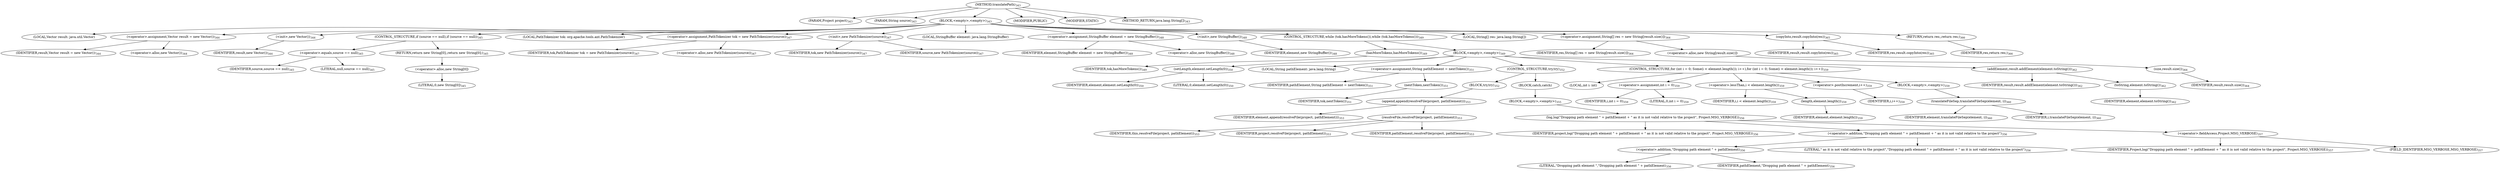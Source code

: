 digraph "translatePath" {  
"764" [label = <(METHOD,translatePath)<SUB>343</SUB>> ]
"765" [label = <(PARAM,Project project)<SUB>343</SUB>> ]
"766" [label = <(PARAM,String source)<SUB>343</SUB>> ]
"767" [label = <(BLOCK,&lt;empty&gt;,&lt;empty&gt;)<SUB>343</SUB>> ]
"69" [label = <(LOCAL,Vector result: java.util.Vector)> ]
"768" [label = <(&lt;operator&gt;.assignment,Vector result = new Vector())<SUB>344</SUB>> ]
"769" [label = <(IDENTIFIER,result,Vector result = new Vector())<SUB>344</SUB>> ]
"770" [label = <(&lt;operator&gt;.alloc,new Vector())<SUB>344</SUB>> ]
"771" [label = <(&lt;init&gt;,new Vector())<SUB>344</SUB>> ]
"68" [label = <(IDENTIFIER,result,new Vector())<SUB>344</SUB>> ]
"772" [label = <(CONTROL_STRUCTURE,if (source == null),if (source == null))<SUB>345</SUB>> ]
"773" [label = <(&lt;operator&gt;.equals,source == null)<SUB>345</SUB>> ]
"774" [label = <(IDENTIFIER,source,source == null)<SUB>345</SUB>> ]
"775" [label = <(LITERAL,null,source == null)<SUB>345</SUB>> ]
"776" [label = <(RETURN,return new String[0];,return new String[0];)<SUB>345</SUB>> ]
"777" [label = <(&lt;operator&gt;.alloc,new String[0])> ]
"778" [label = <(LITERAL,0,new String[0])<SUB>345</SUB>> ]
"71" [label = <(LOCAL,PathTokenizer tok: org.apache.tools.ant.PathTokenizer)> ]
"779" [label = <(&lt;operator&gt;.assignment,PathTokenizer tok = new PathTokenizer(source))<SUB>347</SUB>> ]
"780" [label = <(IDENTIFIER,tok,PathTokenizer tok = new PathTokenizer(source))<SUB>347</SUB>> ]
"781" [label = <(&lt;operator&gt;.alloc,new PathTokenizer(source))<SUB>347</SUB>> ]
"782" [label = <(&lt;init&gt;,new PathTokenizer(source))<SUB>347</SUB>> ]
"70" [label = <(IDENTIFIER,tok,new PathTokenizer(source))<SUB>347</SUB>> ]
"783" [label = <(IDENTIFIER,source,new PathTokenizer(source))<SUB>347</SUB>> ]
"73" [label = <(LOCAL,StringBuffer element: java.lang.StringBuffer)> ]
"784" [label = <(&lt;operator&gt;.assignment,StringBuffer element = new StringBuffer())<SUB>348</SUB>> ]
"785" [label = <(IDENTIFIER,element,StringBuffer element = new StringBuffer())<SUB>348</SUB>> ]
"786" [label = <(&lt;operator&gt;.alloc,new StringBuffer())<SUB>348</SUB>> ]
"787" [label = <(&lt;init&gt;,new StringBuffer())<SUB>348</SUB>> ]
"72" [label = <(IDENTIFIER,element,new StringBuffer())<SUB>348</SUB>> ]
"788" [label = <(CONTROL_STRUCTURE,while (tok.hasMoreTokens()),while (tok.hasMoreTokens()))<SUB>349</SUB>> ]
"789" [label = <(hasMoreTokens,hasMoreTokens())<SUB>349</SUB>> ]
"790" [label = <(IDENTIFIER,tok,hasMoreTokens())<SUB>349</SUB>> ]
"791" [label = <(BLOCK,&lt;empty&gt;,&lt;empty&gt;)<SUB>349</SUB>> ]
"792" [label = <(setLength,element.setLength(0))<SUB>350</SUB>> ]
"793" [label = <(IDENTIFIER,element,element.setLength(0))<SUB>350</SUB>> ]
"794" [label = <(LITERAL,0,element.setLength(0))<SUB>350</SUB>> ]
"795" [label = <(LOCAL,String pathElement: java.lang.String)> ]
"796" [label = <(&lt;operator&gt;.assignment,String pathElement = nextToken())<SUB>351</SUB>> ]
"797" [label = <(IDENTIFIER,pathElement,String pathElement = nextToken())<SUB>351</SUB>> ]
"798" [label = <(nextToken,nextToken())<SUB>351</SUB>> ]
"799" [label = <(IDENTIFIER,tok,nextToken())<SUB>351</SUB>> ]
"800" [label = <(CONTROL_STRUCTURE,try,try)<SUB>352</SUB>> ]
"801" [label = <(BLOCK,try,try)<SUB>352</SUB>> ]
"802" [label = <(append,append(resolveFile(project, pathElement)))<SUB>353</SUB>> ]
"803" [label = <(IDENTIFIER,element,append(resolveFile(project, pathElement)))<SUB>353</SUB>> ]
"804" [label = <(resolveFile,resolveFile(project, pathElement))<SUB>353</SUB>> ]
"805" [label = <(IDENTIFIER,this,resolveFile(project, pathElement))<SUB>353</SUB>> ]
"806" [label = <(IDENTIFIER,project,resolveFile(project, pathElement))<SUB>353</SUB>> ]
"807" [label = <(IDENTIFIER,pathElement,resolveFile(project, pathElement))<SUB>353</SUB>> ]
"808" [label = <(BLOCK,catch,catch)> ]
"809" [label = <(BLOCK,&lt;empty&gt;,&lt;empty&gt;)<SUB>355</SUB>> ]
"810" [label = <(log,log(&quot;Dropping path element &quot; + pathElement + &quot; as it is not valid relative to the project&quot;, Project.MSG_VERBOSE))<SUB>356</SUB>> ]
"811" [label = <(IDENTIFIER,project,log(&quot;Dropping path element &quot; + pathElement + &quot; as it is not valid relative to the project&quot;, Project.MSG_VERBOSE))<SUB>356</SUB>> ]
"812" [label = <(&lt;operator&gt;.addition,&quot;Dropping path element &quot; + pathElement + &quot; as it is not valid relative to the project&quot;)<SUB>356</SUB>> ]
"813" [label = <(&lt;operator&gt;.addition,&quot;Dropping path element &quot; + pathElement)<SUB>356</SUB>> ]
"814" [label = <(LITERAL,&quot;Dropping path element &quot;,&quot;Dropping path element &quot; + pathElement)<SUB>356</SUB>> ]
"815" [label = <(IDENTIFIER,pathElement,&quot;Dropping path element &quot; + pathElement)<SUB>356</SUB>> ]
"816" [label = <(LITERAL,&quot; as it is not valid relative to the project&quot;,&quot;Dropping path element &quot; + pathElement + &quot; as it is not valid relative to the project&quot;)<SUB>356</SUB>> ]
"817" [label = <(&lt;operator&gt;.fieldAccess,Project.MSG_VERBOSE)<SUB>357</SUB>> ]
"818" [label = <(IDENTIFIER,Project,log(&quot;Dropping path element &quot; + pathElement + &quot; as it is not valid relative to the project&quot;, Project.MSG_VERBOSE))<SUB>357</SUB>> ]
"819" [label = <(FIELD_IDENTIFIER,MSG_VERBOSE,MSG_VERBOSE)<SUB>357</SUB>> ]
"820" [label = <(CONTROL_STRUCTURE,for (int i = 0; Some(i &lt; element.length()); i++),for (int i = 0; Some(i &lt; element.length()); i++))<SUB>359</SUB>> ]
"821" [label = <(LOCAL,int i: int)> ]
"822" [label = <(&lt;operator&gt;.assignment,int i = 0)<SUB>359</SUB>> ]
"823" [label = <(IDENTIFIER,i,int i = 0)<SUB>359</SUB>> ]
"824" [label = <(LITERAL,0,int i = 0)<SUB>359</SUB>> ]
"825" [label = <(&lt;operator&gt;.lessThan,i &lt; element.length())<SUB>359</SUB>> ]
"826" [label = <(IDENTIFIER,i,i &lt; element.length())<SUB>359</SUB>> ]
"827" [label = <(length,element.length())<SUB>359</SUB>> ]
"828" [label = <(IDENTIFIER,element,element.length())<SUB>359</SUB>> ]
"829" [label = <(&lt;operator&gt;.postIncrement,i++)<SUB>359</SUB>> ]
"830" [label = <(IDENTIFIER,i,i++)<SUB>359</SUB>> ]
"831" [label = <(BLOCK,&lt;empty&gt;,&lt;empty&gt;)<SUB>359</SUB>> ]
"832" [label = <(translateFileSep,translateFileSep(element, i))<SUB>360</SUB>> ]
"833" [label = <(IDENTIFIER,element,translateFileSep(element, i))<SUB>360</SUB>> ]
"834" [label = <(IDENTIFIER,i,translateFileSep(element, i))<SUB>360</SUB>> ]
"835" [label = <(addElement,result.addElement(element.toString()))<SUB>362</SUB>> ]
"836" [label = <(IDENTIFIER,result,result.addElement(element.toString()))<SUB>362</SUB>> ]
"837" [label = <(toString,element.toString())<SUB>362</SUB>> ]
"838" [label = <(IDENTIFIER,element,element.toString())<SUB>362</SUB>> ]
"839" [label = <(LOCAL,String[] res: java.lang.String[])> ]
"840" [label = <(&lt;operator&gt;.assignment,String[] res = new String[result.size()])<SUB>364</SUB>> ]
"841" [label = <(IDENTIFIER,res,String[] res = new String[result.size()])<SUB>364</SUB>> ]
"842" [label = <(&lt;operator&gt;.alloc,new String[result.size()])> ]
"843" [label = <(size,result.size())<SUB>364</SUB>> ]
"844" [label = <(IDENTIFIER,result,result.size())<SUB>364</SUB>> ]
"845" [label = <(copyInto,result.copyInto(res))<SUB>365</SUB>> ]
"846" [label = <(IDENTIFIER,result,result.copyInto(res))<SUB>365</SUB>> ]
"847" [label = <(IDENTIFIER,res,result.copyInto(res))<SUB>365</SUB>> ]
"848" [label = <(RETURN,return res;,return res;)<SUB>366</SUB>> ]
"849" [label = <(IDENTIFIER,res,return res;)<SUB>366</SUB>> ]
"850" [label = <(MODIFIER,PUBLIC)> ]
"851" [label = <(MODIFIER,STATIC)> ]
"852" [label = <(METHOD_RETURN,java.lang.String[])<SUB>343</SUB>> ]
  "764" -> "765" 
  "764" -> "766" 
  "764" -> "767" 
  "764" -> "850" 
  "764" -> "851" 
  "764" -> "852" 
  "767" -> "69" 
  "767" -> "768" 
  "767" -> "771" 
  "767" -> "772" 
  "767" -> "71" 
  "767" -> "779" 
  "767" -> "782" 
  "767" -> "73" 
  "767" -> "784" 
  "767" -> "787" 
  "767" -> "788" 
  "767" -> "839" 
  "767" -> "840" 
  "767" -> "845" 
  "767" -> "848" 
  "768" -> "769" 
  "768" -> "770" 
  "771" -> "68" 
  "772" -> "773" 
  "772" -> "776" 
  "773" -> "774" 
  "773" -> "775" 
  "776" -> "777" 
  "777" -> "778" 
  "779" -> "780" 
  "779" -> "781" 
  "782" -> "70" 
  "782" -> "783" 
  "784" -> "785" 
  "784" -> "786" 
  "787" -> "72" 
  "788" -> "789" 
  "788" -> "791" 
  "789" -> "790" 
  "791" -> "792" 
  "791" -> "795" 
  "791" -> "796" 
  "791" -> "800" 
  "791" -> "820" 
  "791" -> "835" 
  "792" -> "793" 
  "792" -> "794" 
  "796" -> "797" 
  "796" -> "798" 
  "798" -> "799" 
  "800" -> "801" 
  "800" -> "808" 
  "801" -> "802" 
  "802" -> "803" 
  "802" -> "804" 
  "804" -> "805" 
  "804" -> "806" 
  "804" -> "807" 
  "808" -> "809" 
  "809" -> "810" 
  "810" -> "811" 
  "810" -> "812" 
  "810" -> "817" 
  "812" -> "813" 
  "812" -> "816" 
  "813" -> "814" 
  "813" -> "815" 
  "817" -> "818" 
  "817" -> "819" 
  "820" -> "821" 
  "820" -> "822" 
  "820" -> "825" 
  "820" -> "829" 
  "820" -> "831" 
  "822" -> "823" 
  "822" -> "824" 
  "825" -> "826" 
  "825" -> "827" 
  "827" -> "828" 
  "829" -> "830" 
  "831" -> "832" 
  "832" -> "833" 
  "832" -> "834" 
  "835" -> "836" 
  "835" -> "837" 
  "837" -> "838" 
  "840" -> "841" 
  "840" -> "842" 
  "842" -> "843" 
  "843" -> "844" 
  "845" -> "846" 
  "845" -> "847" 
  "848" -> "849" 
}
